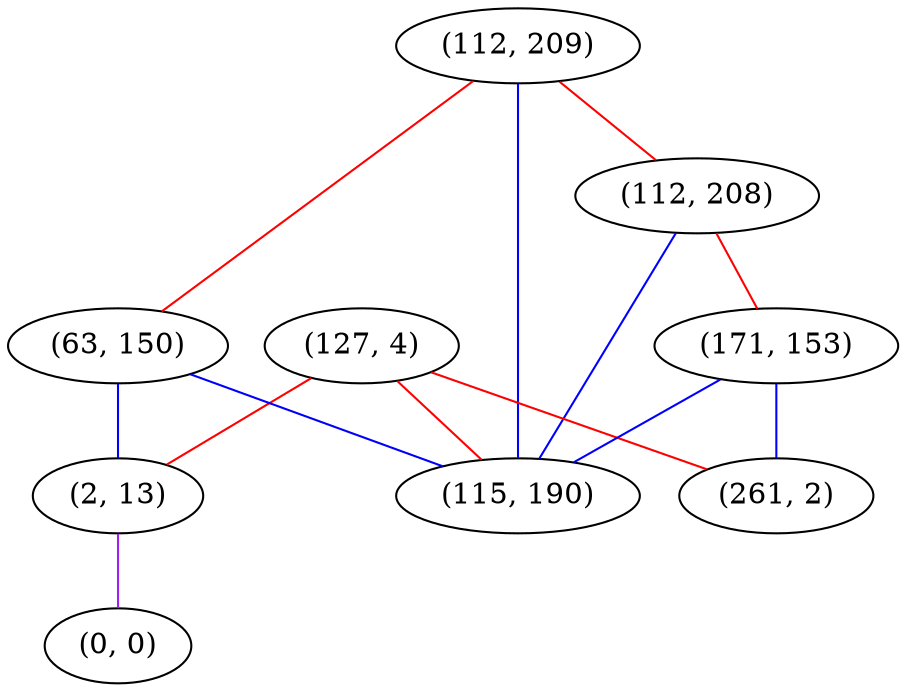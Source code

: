 graph "" {
"(112, 209)";
"(112, 208)";
"(127, 4)";
"(63, 150)";
"(2, 13)";
"(0, 0)";
"(171, 153)";
"(261, 2)";
"(115, 190)";
"(112, 209)" -- "(63, 150)"  [color=red, key=0, weight=1];
"(112, 209)" -- "(112, 208)"  [color=red, key=0, weight=1];
"(112, 209)" -- "(115, 190)"  [color=blue, key=0, weight=3];
"(112, 208)" -- "(171, 153)"  [color=red, key=0, weight=1];
"(112, 208)" -- "(115, 190)"  [color=blue, key=0, weight=3];
"(127, 4)" -- "(2, 13)"  [color=red, key=0, weight=1];
"(127, 4)" -- "(261, 2)"  [color=red, key=0, weight=1];
"(127, 4)" -- "(115, 190)"  [color=red, key=0, weight=1];
"(63, 150)" -- "(2, 13)"  [color=blue, key=0, weight=3];
"(63, 150)" -- "(115, 190)"  [color=blue, key=0, weight=3];
"(2, 13)" -- "(0, 0)"  [color=purple, key=0, weight=4];
"(171, 153)" -- "(261, 2)"  [color=blue, key=0, weight=3];
"(171, 153)" -- "(115, 190)"  [color=blue, key=0, weight=3];
}
